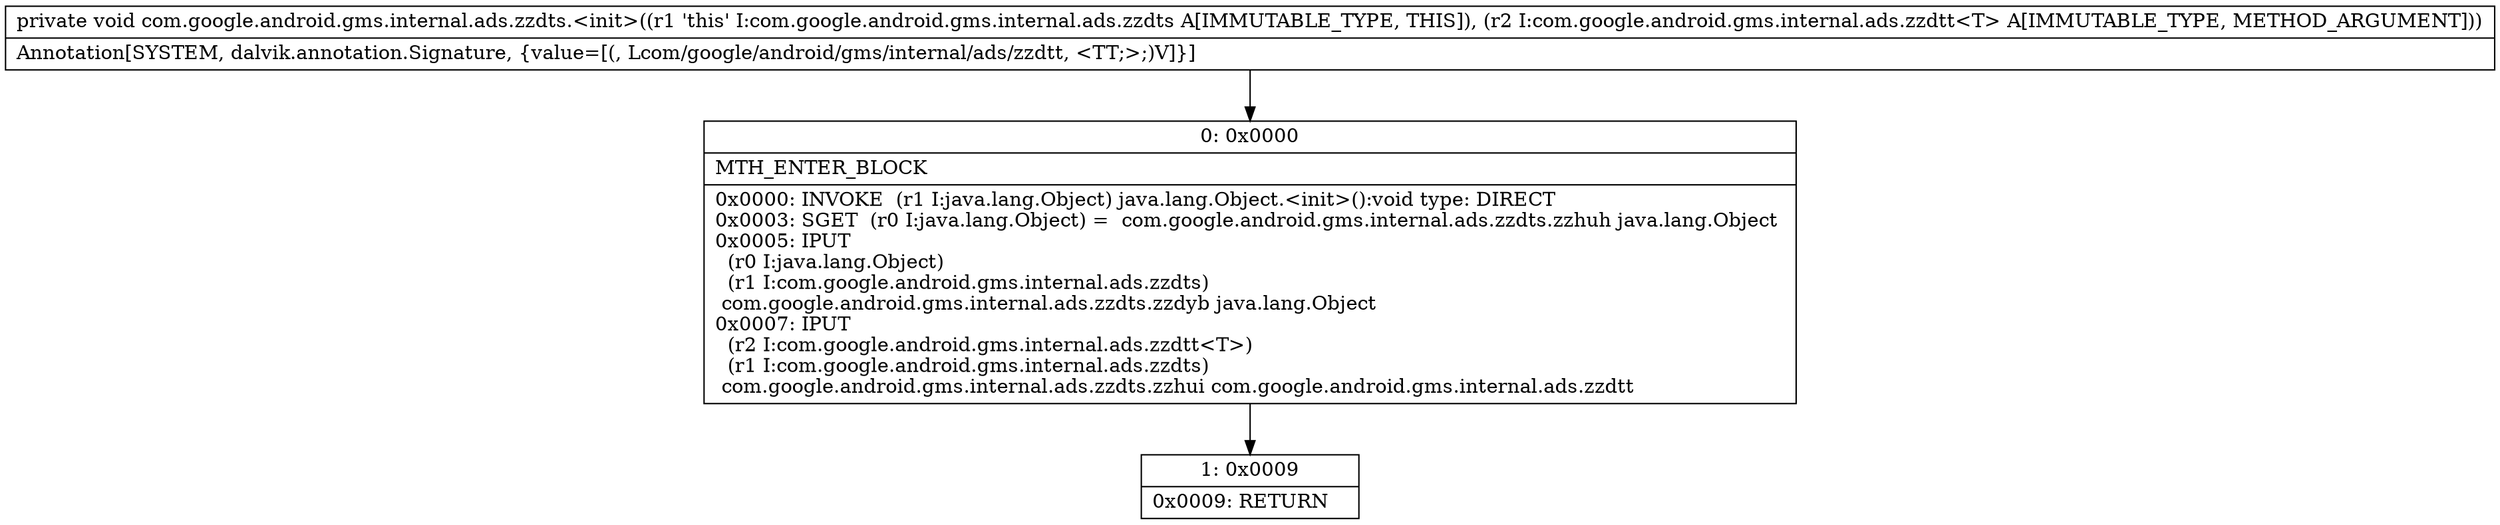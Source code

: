 digraph "CFG forcom.google.android.gms.internal.ads.zzdts.\<init\>(Lcom\/google\/android\/gms\/internal\/ads\/zzdtt;)V" {
Node_0 [shape=record,label="{0\:\ 0x0000|MTH_ENTER_BLOCK\l|0x0000: INVOKE  (r1 I:java.lang.Object) java.lang.Object.\<init\>():void type: DIRECT \l0x0003: SGET  (r0 I:java.lang.Object) =  com.google.android.gms.internal.ads.zzdts.zzhuh java.lang.Object \l0x0005: IPUT  \l  (r0 I:java.lang.Object)\l  (r1 I:com.google.android.gms.internal.ads.zzdts)\l com.google.android.gms.internal.ads.zzdts.zzdyb java.lang.Object \l0x0007: IPUT  \l  (r2 I:com.google.android.gms.internal.ads.zzdtt\<T\>)\l  (r1 I:com.google.android.gms.internal.ads.zzdts)\l com.google.android.gms.internal.ads.zzdts.zzhui com.google.android.gms.internal.ads.zzdtt \l}"];
Node_1 [shape=record,label="{1\:\ 0x0009|0x0009: RETURN   \l}"];
MethodNode[shape=record,label="{private void com.google.android.gms.internal.ads.zzdts.\<init\>((r1 'this' I:com.google.android.gms.internal.ads.zzdts A[IMMUTABLE_TYPE, THIS]), (r2 I:com.google.android.gms.internal.ads.zzdtt\<T\> A[IMMUTABLE_TYPE, METHOD_ARGUMENT]))  | Annotation[SYSTEM, dalvik.annotation.Signature, \{value=[(, Lcom\/google\/android\/gms\/internal\/ads\/zzdtt, \<TT;\>;)V]\}]\l}"];
MethodNode -> Node_0;
Node_0 -> Node_1;
}

